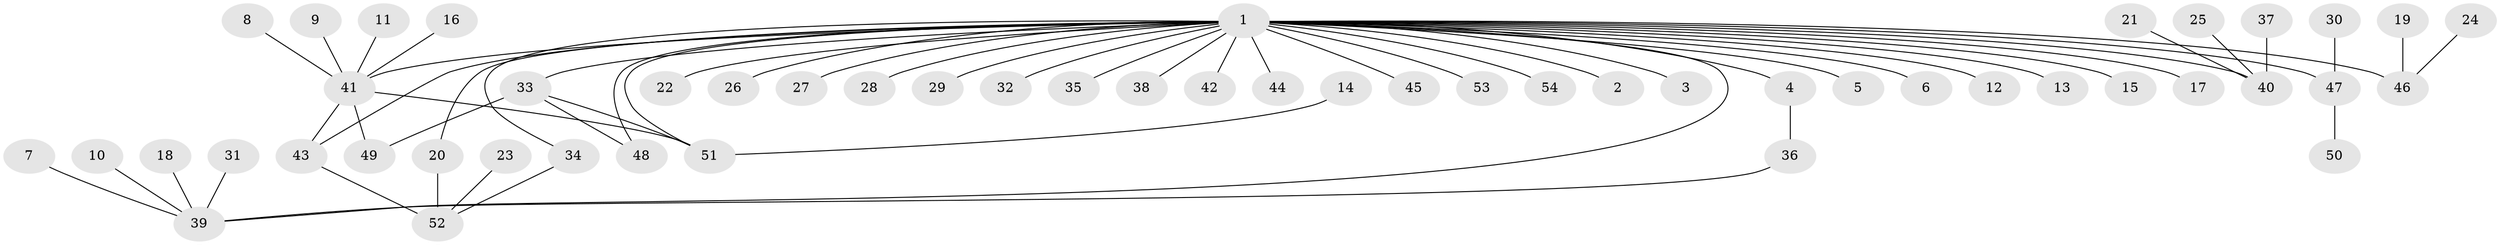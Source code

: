 // original degree distribution, {41: 0.009259259259259259, 3: 0.12037037037037036, 11: 0.009259259259259259, 1: 0.5925925925925926, 4: 0.027777777777777776, 6: 0.037037037037037035, 2: 0.17592592592592593, 9: 0.009259259259259259, 5: 0.018518518518518517}
// Generated by graph-tools (version 1.1) at 2025/25/03/09/25 03:25:58]
// undirected, 54 vertices, 61 edges
graph export_dot {
graph [start="1"]
  node [color=gray90,style=filled];
  1;
  2;
  3;
  4;
  5;
  6;
  7;
  8;
  9;
  10;
  11;
  12;
  13;
  14;
  15;
  16;
  17;
  18;
  19;
  20;
  21;
  22;
  23;
  24;
  25;
  26;
  27;
  28;
  29;
  30;
  31;
  32;
  33;
  34;
  35;
  36;
  37;
  38;
  39;
  40;
  41;
  42;
  43;
  44;
  45;
  46;
  47;
  48;
  49;
  50;
  51;
  52;
  53;
  54;
  1 -- 2 [weight=1.0];
  1 -- 3 [weight=1.0];
  1 -- 4 [weight=1.0];
  1 -- 5 [weight=1.0];
  1 -- 6 [weight=1.0];
  1 -- 12 [weight=1.0];
  1 -- 13 [weight=1.0];
  1 -- 15 [weight=1.0];
  1 -- 17 [weight=1.0];
  1 -- 20 [weight=1.0];
  1 -- 22 [weight=1.0];
  1 -- 26 [weight=1.0];
  1 -- 27 [weight=1.0];
  1 -- 28 [weight=1.0];
  1 -- 29 [weight=1.0];
  1 -- 32 [weight=1.0];
  1 -- 33 [weight=1.0];
  1 -- 34 [weight=1.0];
  1 -- 35 [weight=1.0];
  1 -- 38 [weight=1.0];
  1 -- 39 [weight=1.0];
  1 -- 40 [weight=1.0];
  1 -- 41 [weight=1.0];
  1 -- 42 [weight=1.0];
  1 -- 43 [weight=3.0];
  1 -- 44 [weight=1.0];
  1 -- 45 [weight=1.0];
  1 -- 46 [weight=1.0];
  1 -- 47 [weight=2.0];
  1 -- 48 [weight=1.0];
  1 -- 51 [weight=2.0];
  1 -- 53 [weight=2.0];
  1 -- 54 [weight=1.0];
  4 -- 36 [weight=1.0];
  7 -- 39 [weight=1.0];
  8 -- 41 [weight=1.0];
  9 -- 41 [weight=1.0];
  10 -- 39 [weight=1.0];
  11 -- 41 [weight=1.0];
  14 -- 51 [weight=1.0];
  16 -- 41 [weight=1.0];
  18 -- 39 [weight=1.0];
  19 -- 46 [weight=1.0];
  20 -- 52 [weight=1.0];
  21 -- 40 [weight=1.0];
  23 -- 52 [weight=1.0];
  24 -- 46 [weight=1.0];
  25 -- 40 [weight=1.0];
  30 -- 47 [weight=1.0];
  31 -- 39 [weight=1.0];
  33 -- 48 [weight=1.0];
  33 -- 49 [weight=1.0];
  33 -- 51 [weight=1.0];
  34 -- 52 [weight=1.0];
  36 -- 39 [weight=1.0];
  37 -- 40 [weight=1.0];
  41 -- 43 [weight=1.0];
  41 -- 49 [weight=1.0];
  41 -- 51 [weight=1.0];
  43 -- 52 [weight=2.0];
  47 -- 50 [weight=1.0];
}
